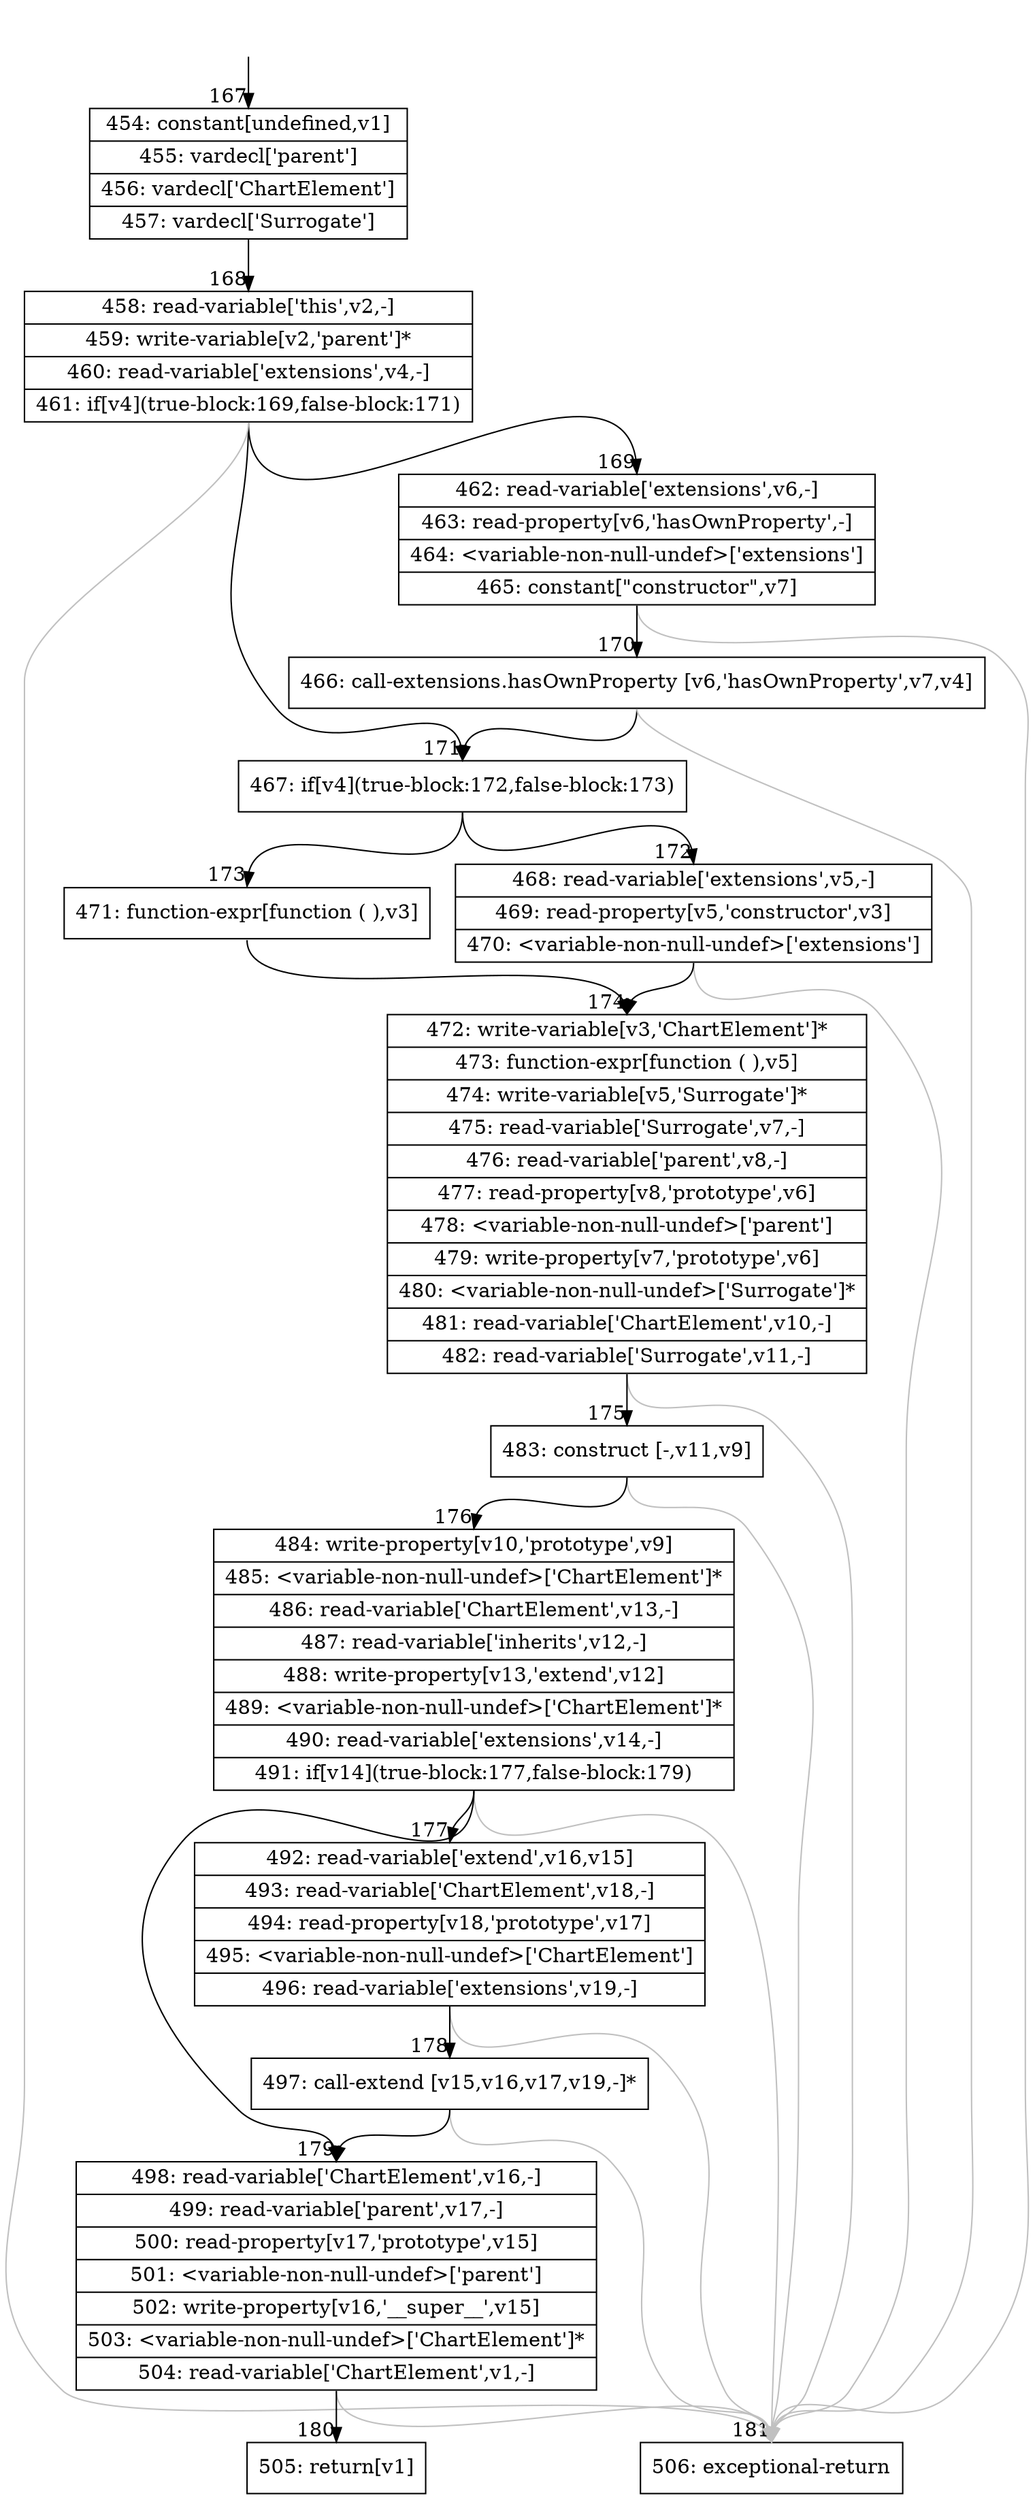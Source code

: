 digraph {
rankdir="TD"
BB_entry18[shape=none,label=""];
BB_entry18 -> BB167 [tailport=s, headport=n, headlabel="    167"]
BB167 [shape=record label="{454: constant[undefined,v1]|455: vardecl['parent']|456: vardecl['ChartElement']|457: vardecl['Surrogate']}" ] 
BB167 -> BB168 [tailport=s, headport=n, headlabel="      168"]
BB168 [shape=record label="{458: read-variable['this',v2,-]|459: write-variable[v2,'parent']*|460: read-variable['extensions',v4,-]|461: if[v4](true-block:169,false-block:171)}" ] 
BB168 -> BB171 [tailport=s, headport=n, headlabel="      171"]
BB168 -> BB169 [tailport=s, headport=n, headlabel="      169"]
BB168 -> BB181 [tailport=s, headport=n, color=gray, headlabel="      181"]
BB169 [shape=record label="{462: read-variable['extensions',v6,-]|463: read-property[v6,'hasOwnProperty',-]|464: \<variable-non-null-undef\>['extensions']|465: constant[\"constructor\",v7]}" ] 
BB169 -> BB170 [tailport=s, headport=n, headlabel="      170"]
BB169 -> BB181 [tailport=s, headport=n, color=gray]
BB170 [shape=record label="{466: call-extensions.hasOwnProperty [v6,'hasOwnProperty',v7,v4]}" ] 
BB170 -> BB171 [tailport=s, headport=n]
BB170 -> BB181 [tailport=s, headport=n, color=gray]
BB171 [shape=record label="{467: if[v4](true-block:172,false-block:173)}" ] 
BB171 -> BB172 [tailport=s, headport=n, headlabel="      172"]
BB171 -> BB173 [tailport=s, headport=n, headlabel="      173"]
BB172 [shape=record label="{468: read-variable['extensions',v5,-]|469: read-property[v5,'constructor',v3]|470: \<variable-non-null-undef\>['extensions']}" ] 
BB172 -> BB174 [tailport=s, headport=n, headlabel="      174"]
BB172 -> BB181 [tailport=s, headport=n, color=gray]
BB173 [shape=record label="{471: function-expr[function ( ),v3]}" ] 
BB173 -> BB174 [tailport=s, headport=n]
BB174 [shape=record label="{472: write-variable[v3,'ChartElement']*|473: function-expr[function ( ),v5]|474: write-variable[v5,'Surrogate']*|475: read-variable['Surrogate',v7,-]|476: read-variable['parent',v8,-]|477: read-property[v8,'prototype',v6]|478: \<variable-non-null-undef\>['parent']|479: write-property[v7,'prototype',v6]|480: \<variable-non-null-undef\>['Surrogate']*|481: read-variable['ChartElement',v10,-]|482: read-variable['Surrogate',v11,-]}" ] 
BB174 -> BB175 [tailport=s, headport=n, headlabel="      175"]
BB174 -> BB181 [tailport=s, headport=n, color=gray]
BB175 [shape=record label="{483: construct [-,v11,v9]}" ] 
BB175 -> BB176 [tailport=s, headport=n, headlabel="      176"]
BB175 -> BB181 [tailport=s, headport=n, color=gray]
BB176 [shape=record label="{484: write-property[v10,'prototype',v9]|485: \<variable-non-null-undef\>['ChartElement']*|486: read-variable['ChartElement',v13,-]|487: read-variable['inherits',v12,-]|488: write-property[v13,'extend',v12]|489: \<variable-non-null-undef\>['ChartElement']*|490: read-variable['extensions',v14,-]|491: if[v14](true-block:177,false-block:179)}" ] 
BB176 -> BB177 [tailport=s, headport=n, headlabel="      177"]
BB176 -> BB179 [tailport=s, headport=n, headlabel="      179"]
BB176 -> BB181 [tailport=s, headport=n, color=gray]
BB177 [shape=record label="{492: read-variable['extend',v16,v15]|493: read-variable['ChartElement',v18,-]|494: read-property[v18,'prototype',v17]|495: \<variable-non-null-undef\>['ChartElement']|496: read-variable['extensions',v19,-]}" ] 
BB177 -> BB178 [tailport=s, headport=n, headlabel="      178"]
BB177 -> BB181 [tailport=s, headport=n, color=gray]
BB178 [shape=record label="{497: call-extend [v15,v16,v17,v19,-]*}" ] 
BB178 -> BB179 [tailport=s, headport=n]
BB178 -> BB181 [tailport=s, headport=n, color=gray]
BB179 [shape=record label="{498: read-variable['ChartElement',v16,-]|499: read-variable['parent',v17,-]|500: read-property[v17,'prototype',v15]|501: \<variable-non-null-undef\>['parent']|502: write-property[v16,'__super__',v15]|503: \<variable-non-null-undef\>['ChartElement']*|504: read-variable['ChartElement',v1,-]}" ] 
BB179 -> BB180 [tailport=s, headport=n, headlabel="      180"]
BB179 -> BB181 [tailport=s, headport=n, color=gray]
BB180 [shape=record label="{505: return[v1]}" ] 
BB181 [shape=record label="{506: exceptional-return}" ] 
//#$~ 292
}
